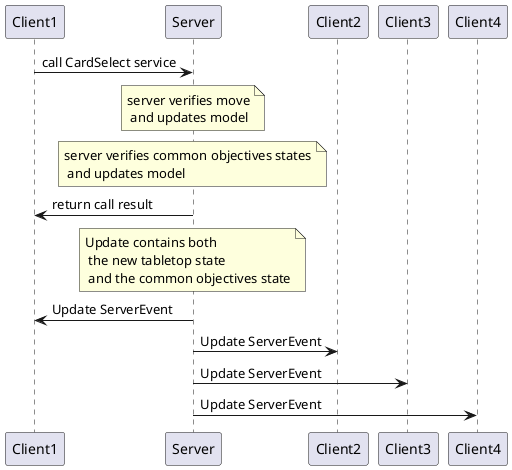 @startuml
Client1 -> Server: call CardSelect service
note over Server: server verifies move\n and updates model
note over Server: server verifies common objectives states\n and updates model
Server -> Client1: return call result
note over Server: Update contains both\n the new tabletop state\n and the common objectives state
Server -> Client1: Update ServerEvent
Server -> Client2: Update ServerEvent
Server -> Client3: Update ServerEvent
Server -> Client4: Update ServerEvent
@enduml
